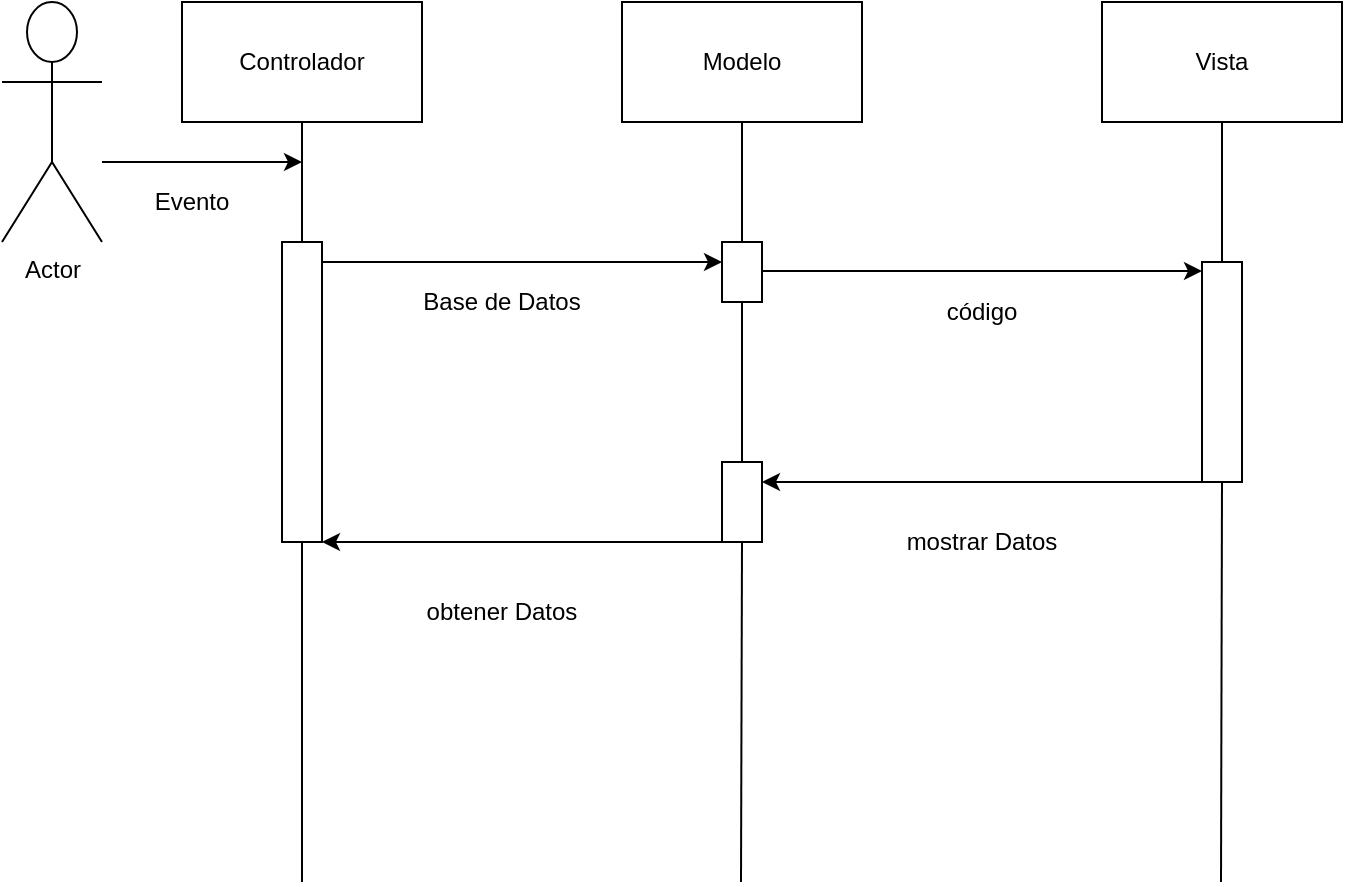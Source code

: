 <mxfile version="12.2.7" type="device" pages="1"><diagram id="P1gf_eLhsgxsF37x-Amw" name="Page-1"><mxGraphModel dx="868" dy="442" grid="1" gridSize="10" guides="1" tooltips="1" connect="1" arrows="1" fold="1" page="1" pageScale="1" pageWidth="827" pageHeight="1169" math="0" shadow="0"><root><mxCell id="0"/><mxCell id="1" parent="0"/><mxCell id="v50nGfhHnRtOcbguGyUU-1" value="Controlador" style="rounded=0;whiteSpace=wrap;html=1;" vertex="1" parent="1"><mxGeometry x="100" y="10" width="120" height="60" as="geometry"/></mxCell><mxCell id="v50nGfhHnRtOcbguGyUU-2" value="Modelo" style="rounded=0;whiteSpace=wrap;html=1;" vertex="1" parent="1"><mxGeometry x="320" y="10" width="120" height="60" as="geometry"/></mxCell><mxCell id="v50nGfhHnRtOcbguGyUU-3" value="Vista" style="rounded=0;whiteSpace=wrap;html=1;" vertex="1" parent="1"><mxGeometry x="560" y="10" width="120" height="60" as="geometry"/></mxCell><mxCell id="v50nGfhHnRtOcbguGyUU-4" value="" style="endArrow=none;html=1;entryX=0.5;entryY=1;entryDx=0;entryDy=0;" edge="1" parent="1" source="v50nGfhHnRtOcbguGyUU-13" target="v50nGfhHnRtOcbguGyUU-1"><mxGeometry width="50" height="50" relative="1" as="geometry"><mxPoint x="160" y="450" as="sourcePoint"/><mxPoint x="150" y="120" as="targetPoint"/></mxGeometry></mxCell><mxCell id="v50nGfhHnRtOcbguGyUU-5" value="" style="endArrow=none;html=1;entryX=0.5;entryY=1;entryDx=0;entryDy=0;" edge="1" parent="1" source="v50nGfhHnRtOcbguGyUU-9" target="v50nGfhHnRtOcbguGyUU-2"><mxGeometry width="50" height="50" relative="1" as="geometry"><mxPoint x="379.5" y="450" as="sourcePoint"/><mxPoint x="379.5" y="100" as="targetPoint"/></mxGeometry></mxCell><mxCell id="v50nGfhHnRtOcbguGyUU-6" value="" style="endArrow=none;html=1;entryX=0.5;entryY=1;entryDx=0;entryDy=0;" edge="1" parent="1" source="v50nGfhHnRtOcbguGyUU-15" target="v50nGfhHnRtOcbguGyUU-3"><mxGeometry width="50" height="50" relative="1" as="geometry"><mxPoint x="619.5" y="450" as="sourcePoint"/><mxPoint x="619.5" y="100" as="targetPoint"/></mxGeometry></mxCell><mxCell id="v50nGfhHnRtOcbguGyUU-7" value="" style="endArrow=classic;html=1;" edge="1" parent="1"><mxGeometry width="50" height="50" relative="1" as="geometry"><mxPoint x="150" y="140" as="sourcePoint"/><mxPoint x="370" y="140" as="targetPoint"/></mxGeometry></mxCell><mxCell id="v50nGfhHnRtOcbguGyUU-8" value="" style="endArrow=classic;html=1;" edge="1" parent="1"><mxGeometry width="50" height="50" relative="1" as="geometry"><mxPoint x="370" y="144.5" as="sourcePoint"/><mxPoint x="610" y="144.5" as="targetPoint"/></mxGeometry></mxCell><mxCell id="v50nGfhHnRtOcbguGyUU-9" value="" style="rounded=0;whiteSpace=wrap;html=1;" vertex="1" parent="1"><mxGeometry x="370" y="130" width="20" height="30" as="geometry"/></mxCell><mxCell id="v50nGfhHnRtOcbguGyUU-10" value="" style="endArrow=none;html=1;entryX=0.5;entryY=1;entryDx=0;entryDy=0;" edge="1" parent="1" source="v50nGfhHnRtOcbguGyUU-11" target="v50nGfhHnRtOcbguGyUU-9"><mxGeometry width="50" height="50" relative="1" as="geometry"><mxPoint x="379.5" y="450" as="sourcePoint"/><mxPoint x="379.5" y="100" as="targetPoint"/></mxGeometry></mxCell><mxCell id="v50nGfhHnRtOcbguGyUU-11" value="" style="rounded=0;whiteSpace=wrap;html=1;" vertex="1" parent="1"><mxGeometry x="370" y="240" width="20" height="40" as="geometry"/></mxCell><mxCell id="v50nGfhHnRtOcbguGyUU-12" value="" style="endArrow=none;html=1;entryX=0.5;entryY=1;entryDx=0;entryDy=0;" edge="1" parent="1" target="v50nGfhHnRtOcbguGyUU-11"><mxGeometry width="50" height="50" relative="1" as="geometry"><mxPoint x="379.5" y="450" as="sourcePoint"/><mxPoint x="380" y="160" as="targetPoint"/></mxGeometry></mxCell><mxCell id="v50nGfhHnRtOcbguGyUU-13" value="" style="rounded=0;whiteSpace=wrap;html=1;" vertex="1" parent="1"><mxGeometry x="150" y="130" width="20" height="150" as="geometry"/></mxCell><mxCell id="v50nGfhHnRtOcbguGyUU-14" value="" style="endArrow=none;html=1;entryX=0.5;entryY=1;entryDx=0;entryDy=0;" edge="1" parent="1" target="v50nGfhHnRtOcbguGyUU-13"><mxGeometry width="50" height="50" relative="1" as="geometry"><mxPoint x="160" y="450" as="sourcePoint"/><mxPoint x="160" y="100" as="targetPoint"/></mxGeometry></mxCell><mxCell id="v50nGfhHnRtOcbguGyUU-15" value="" style="rounded=0;whiteSpace=wrap;html=1;" vertex="1" parent="1"><mxGeometry x="610" y="140" width="20" height="110" as="geometry"/></mxCell><mxCell id="v50nGfhHnRtOcbguGyUU-16" value="" style="endArrow=none;html=1;entryX=0.5;entryY=1;entryDx=0;entryDy=0;" edge="1" parent="1" target="v50nGfhHnRtOcbguGyUU-15"><mxGeometry width="50" height="50" relative="1" as="geometry"><mxPoint x="619.5" y="450" as="sourcePoint"/><mxPoint x="619.5" y="100" as="targetPoint"/></mxGeometry></mxCell><mxCell id="v50nGfhHnRtOcbguGyUU-17" value="" style="endArrow=classic;html=1;exitX=0.25;exitY=1;exitDx=0;exitDy=0;entryX=1;entryY=0.25;entryDx=0;entryDy=0;" edge="1" parent="1" source="v50nGfhHnRtOcbguGyUU-15" target="v50nGfhHnRtOcbguGyUU-11"><mxGeometry width="50" height="50" relative="1" as="geometry"><mxPoint x="100" y="520" as="sourcePoint"/><mxPoint x="420" y="250" as="targetPoint"/></mxGeometry></mxCell><mxCell id="v50nGfhHnRtOcbguGyUU-18" value="" style="endArrow=classic;html=1;entryX=1;entryY=0.25;entryDx=0;entryDy=0;" edge="1" parent="1"><mxGeometry width="50" height="50" relative="1" as="geometry"><mxPoint x="380" y="280" as="sourcePoint"/><mxPoint x="170" y="280" as="targetPoint"/></mxGeometry></mxCell><mxCell id="v50nGfhHnRtOcbguGyUU-19" value="obtener Datos" style="text;html=1;strokeColor=none;fillColor=none;align=center;verticalAlign=middle;whiteSpace=wrap;rounded=0;" vertex="1" parent="1"><mxGeometry x="200" y="300" width="120" height="30" as="geometry"/></mxCell><mxCell id="v50nGfhHnRtOcbguGyUU-20" value="código" style="text;html=1;strokeColor=none;fillColor=none;align=center;verticalAlign=middle;whiteSpace=wrap;rounded=0;" vertex="1" parent="1"><mxGeometry x="440" y="140" width="120" height="50" as="geometry"/></mxCell><mxCell id="v50nGfhHnRtOcbguGyUU-21" value="Base de Datos" style="text;html=1;strokeColor=none;fillColor=none;align=center;verticalAlign=middle;whiteSpace=wrap;rounded=0;" vertex="1" parent="1"><mxGeometry x="195" y="150" width="130" height="20" as="geometry"/></mxCell><mxCell id="v50nGfhHnRtOcbguGyUU-22" value="mostrar Datos" style="text;html=1;strokeColor=none;fillColor=none;align=center;verticalAlign=middle;whiteSpace=wrap;rounded=0;" vertex="1" parent="1"><mxGeometry x="450" y="260" width="100" height="40" as="geometry"/></mxCell><mxCell id="v50nGfhHnRtOcbguGyUU-23" value="Actor" style="shape=umlActor;verticalLabelPosition=bottom;labelBackgroundColor=#ffffff;verticalAlign=top;html=1;outlineConnect=0;" vertex="1" parent="1"><mxGeometry x="10" y="10" width="50" height="120" as="geometry"/></mxCell><mxCell id="v50nGfhHnRtOcbguGyUU-26" value="" style="endArrow=classic;html=1;" edge="1" parent="1"><mxGeometry width="50" height="50" relative="1" as="geometry"><mxPoint x="60" y="90" as="sourcePoint"/><mxPoint x="160" y="90" as="targetPoint"/></mxGeometry></mxCell><mxCell id="v50nGfhHnRtOcbguGyUU-27" value="Evento" style="text;html=1;strokeColor=none;fillColor=none;align=center;verticalAlign=middle;whiteSpace=wrap;rounded=0;" vertex="1" parent="1"><mxGeometry x="70" y="100" width="70" height="20" as="geometry"/></mxCell></root></mxGraphModel></diagram></mxfile>